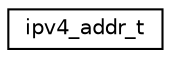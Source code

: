 digraph "Graphical Class Hierarchy"
{
 // LATEX_PDF_SIZE
  edge [fontname="Helvetica",fontsize="10",labelfontname="Helvetica",labelfontsize="10"];
  node [fontname="Helvetica",fontsize="10",shape=record];
  rankdir="LR";
  Node0 [label="ipv4_addr_t",height=0.2,width=0.4,color="black", fillcolor="white", style="filled",URL="$unionipv4__addr__t.html",tooltip="Data type to represent an IPv4 address."];
}
